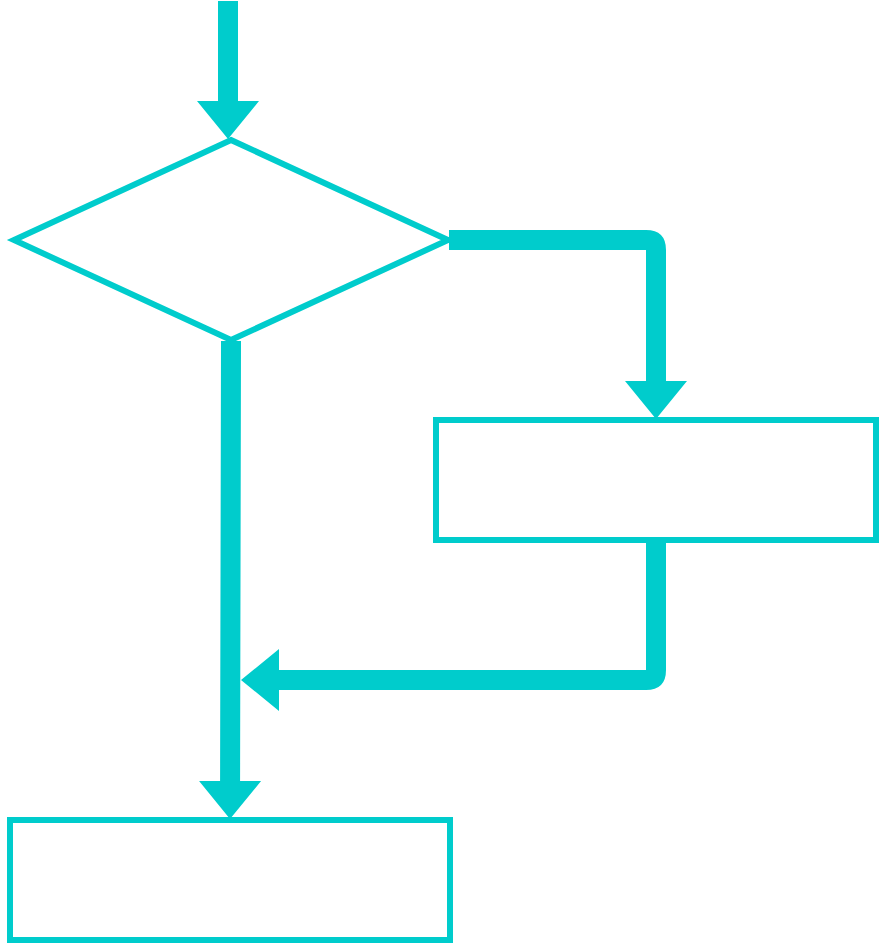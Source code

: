 <mxfile>
    <diagram id="iNNgSTABh2piS-JZbBgS" name="Page-1">
        <mxGraphModel dx="1074" dy="546" grid="1" gridSize="10" guides="1" tooltips="1" connect="1" arrows="1" fold="1" page="1" pageScale="1" pageWidth="850" pageHeight="1100" math="0" shadow="0">
            <root>
                <mxCell id="0"/>
                <mxCell id="1" parent="0"/>
                <mxCell id="109" value="" style="rhombus;whiteSpace=wrap;html=1;strokeColor=#00CCCC;strokeWidth=3;fillColor=none;" parent="1" vertex="1">
                    <mxGeometry x="317" y="190" width="217" height="100" as="geometry"/>
                </mxCell>
                <mxCell id="110" value="" style="rounded=0;whiteSpace=wrap;html=1;fillColor=none;strokeWidth=3;strokeColor=#00CCCC;" parent="1" vertex="1">
                    <mxGeometry x="528" y="330" width="220" height="60" as="geometry"/>
                </mxCell>
                <mxCell id="113" value="" style="rounded=0;whiteSpace=wrap;html=1;fillColor=none;strokeWidth=3;strokeColor=#00CCCC;" parent="1" vertex="1">
                    <mxGeometry x="315" y="530" width="220" height="60" as="geometry"/>
                </mxCell>
                <mxCell id="118" value="" style="shape=flexArrow;endArrow=classic;html=1;strokeWidth=1;fillColor=#00CCCC;exitX=1;exitY=0.5;exitDx=0;exitDy=0;entryX=0.5;entryY=0;entryDx=0;entryDy=0;strokeColor=none;" parent="1" source="109" target="110" edge="1">
                    <mxGeometry width="50" height="50" relative="1" as="geometry">
                        <mxPoint x="550" y="240" as="sourcePoint"/>
                        <mxPoint x="600" y="190" as="targetPoint"/>
                        <Array as="points">
                            <mxPoint x="638" y="240"/>
                        </Array>
                    </mxGeometry>
                </mxCell>
                <mxCell id="119" value="" style="shape=flexArrow;endArrow=classic;html=1;strokeWidth=1;fillColor=#00CCCC;exitX=0.5;exitY=1;exitDx=0;exitDy=0;strokeColor=none;" parent="1" source="110" edge="1">
                    <mxGeometry width="50" height="50" relative="1" as="geometry">
                        <mxPoint x="570" y="480" as="sourcePoint"/>
                        <mxPoint x="430" y="460" as="targetPoint"/>
                        <Array as="points">
                            <mxPoint x="638" y="460"/>
                        </Array>
                    </mxGeometry>
                </mxCell>
                <mxCell id="120" value="" style="shape=flexArrow;endArrow=classic;html=1;strokeWidth=1;fillColor=#00CCCC;exitX=0.5;exitY=1;exitDx=0;exitDy=0;entryX=0.5;entryY=0;entryDx=0;entryDy=0;strokeColor=none;" parent="1" source="109" target="113" edge="1">
                    <mxGeometry width="50" height="50" relative="1" as="geometry">
                        <mxPoint x="425" y="330" as="sourcePoint"/>
                        <mxPoint x="425.5" y="510" as="targetPoint"/>
                    </mxGeometry>
                </mxCell>
                <mxCell id="126" value="x == 5?" style="text;html=1;align=center;verticalAlign=middle;resizable=0;points=[];autosize=1;strokeColor=none;fillColor=none;fontFamily=Times New Roman;fontSize=30;fontColor=#FFFFFF;" parent="1" vertex="1">
                    <mxGeometry x="370" y="220" width="110" height="40" as="geometry"/>
                </mxCell>
                <mxCell id="127" value="print('Is Equal')" style="text;html=1;align=center;verticalAlign=middle;resizable=0;points=[];autosize=1;strokeColor=none;fillColor=none;fontFamily=Times New Roman;fontSize=30;fontColor=#FFFFFF;" parent="1" vertex="1">
                    <mxGeometry x="538" y="340" width="200" height="40" as="geometry"/>
                </mxCell>
                <mxCell id="132" value="Yes" style="text;html=1;align=center;verticalAlign=middle;resizable=0;points=[];autosize=1;strokeColor=none;fillColor=none;fontFamily=Times New Roman;fontSize=30;fontColor=#FFFFFF;" parent="1" vertex="1">
                    <mxGeometry x="560" y="190" width="60" height="40" as="geometry"/>
                </mxCell>
                <mxCell id="134" value="No" style="text;html=1;align=center;verticalAlign=middle;resizable=0;points=[];autosize=1;strokeColor=none;fillColor=none;fontFamily=Times New Roman;fontSize=30;fontColor=#FFFFFF;" parent="1" vertex="1">
                    <mxGeometry x="355" y="360" width="50" height="40" as="geometry"/>
                </mxCell>
                <mxCell id="135" value="" style="shape=flexArrow;endArrow=classic;html=1;strokeWidth=1;fillColor=#00CCCC;entryX=0.5;entryY=0;entryDx=0;entryDy=0;strokeColor=none;" edge="1" parent="1">
                    <mxGeometry width="50" height="50" relative="1" as="geometry">
                        <mxPoint x="424" y="120" as="sourcePoint"/>
                        <mxPoint x="424" y="190" as="targetPoint"/>
                    </mxGeometry>
                </mxCell>
                <mxCell id="136" value="print('Not Equal')" style="text;html=1;align=center;verticalAlign=middle;resizable=0;points=[];autosize=1;strokeColor=none;fillColor=none;fontFamily=Times New Roman;fontSize=30;fontColor=#FFFFFF;" vertex="1" parent="1">
                    <mxGeometry x="310" y="540" width="230" height="40" as="geometry"/>
                </mxCell>
            </root>
        </mxGraphModel>
    </diagram>
    <diagram id="8eoNyKoshfkxCORfIgp1" name="Page-2">
        <mxGraphModel dx="1074" dy="546" grid="1" gridSize="10" guides="1" tooltips="1" connect="1" arrows="1" fold="1" page="1" pageScale="1" pageWidth="850" pageHeight="1100" math="0" shadow="0">
            <root>
                <mxCell id="oQTdw22g0Nd3_3nNIVTz-0"/>
                <mxCell id="oQTdw22g0Nd3_3nNIVTz-1" parent="oQTdw22g0Nd3_3nNIVTz-0"/>
            </root>
        </mxGraphModel>
    </diagram>
</mxfile>